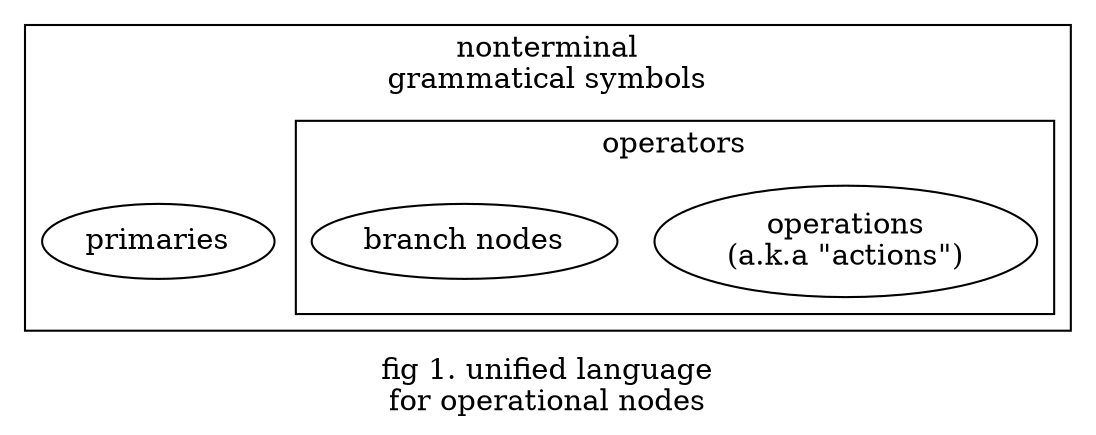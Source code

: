 digraph g {
  subgraph cluster_0 {
    label="nonterminal\ngrammatical symbols"
    subgraph cluster_1 {
      label="operators"
      node_1_0 [label="operations\n(a.k.a \"actions\")"]
      node_1_1 [label="branch nodes"]
    }
    node_0_0 [label="primaries"]
  }
  label="fig 1. unified language\nfor operational nodes"
}
